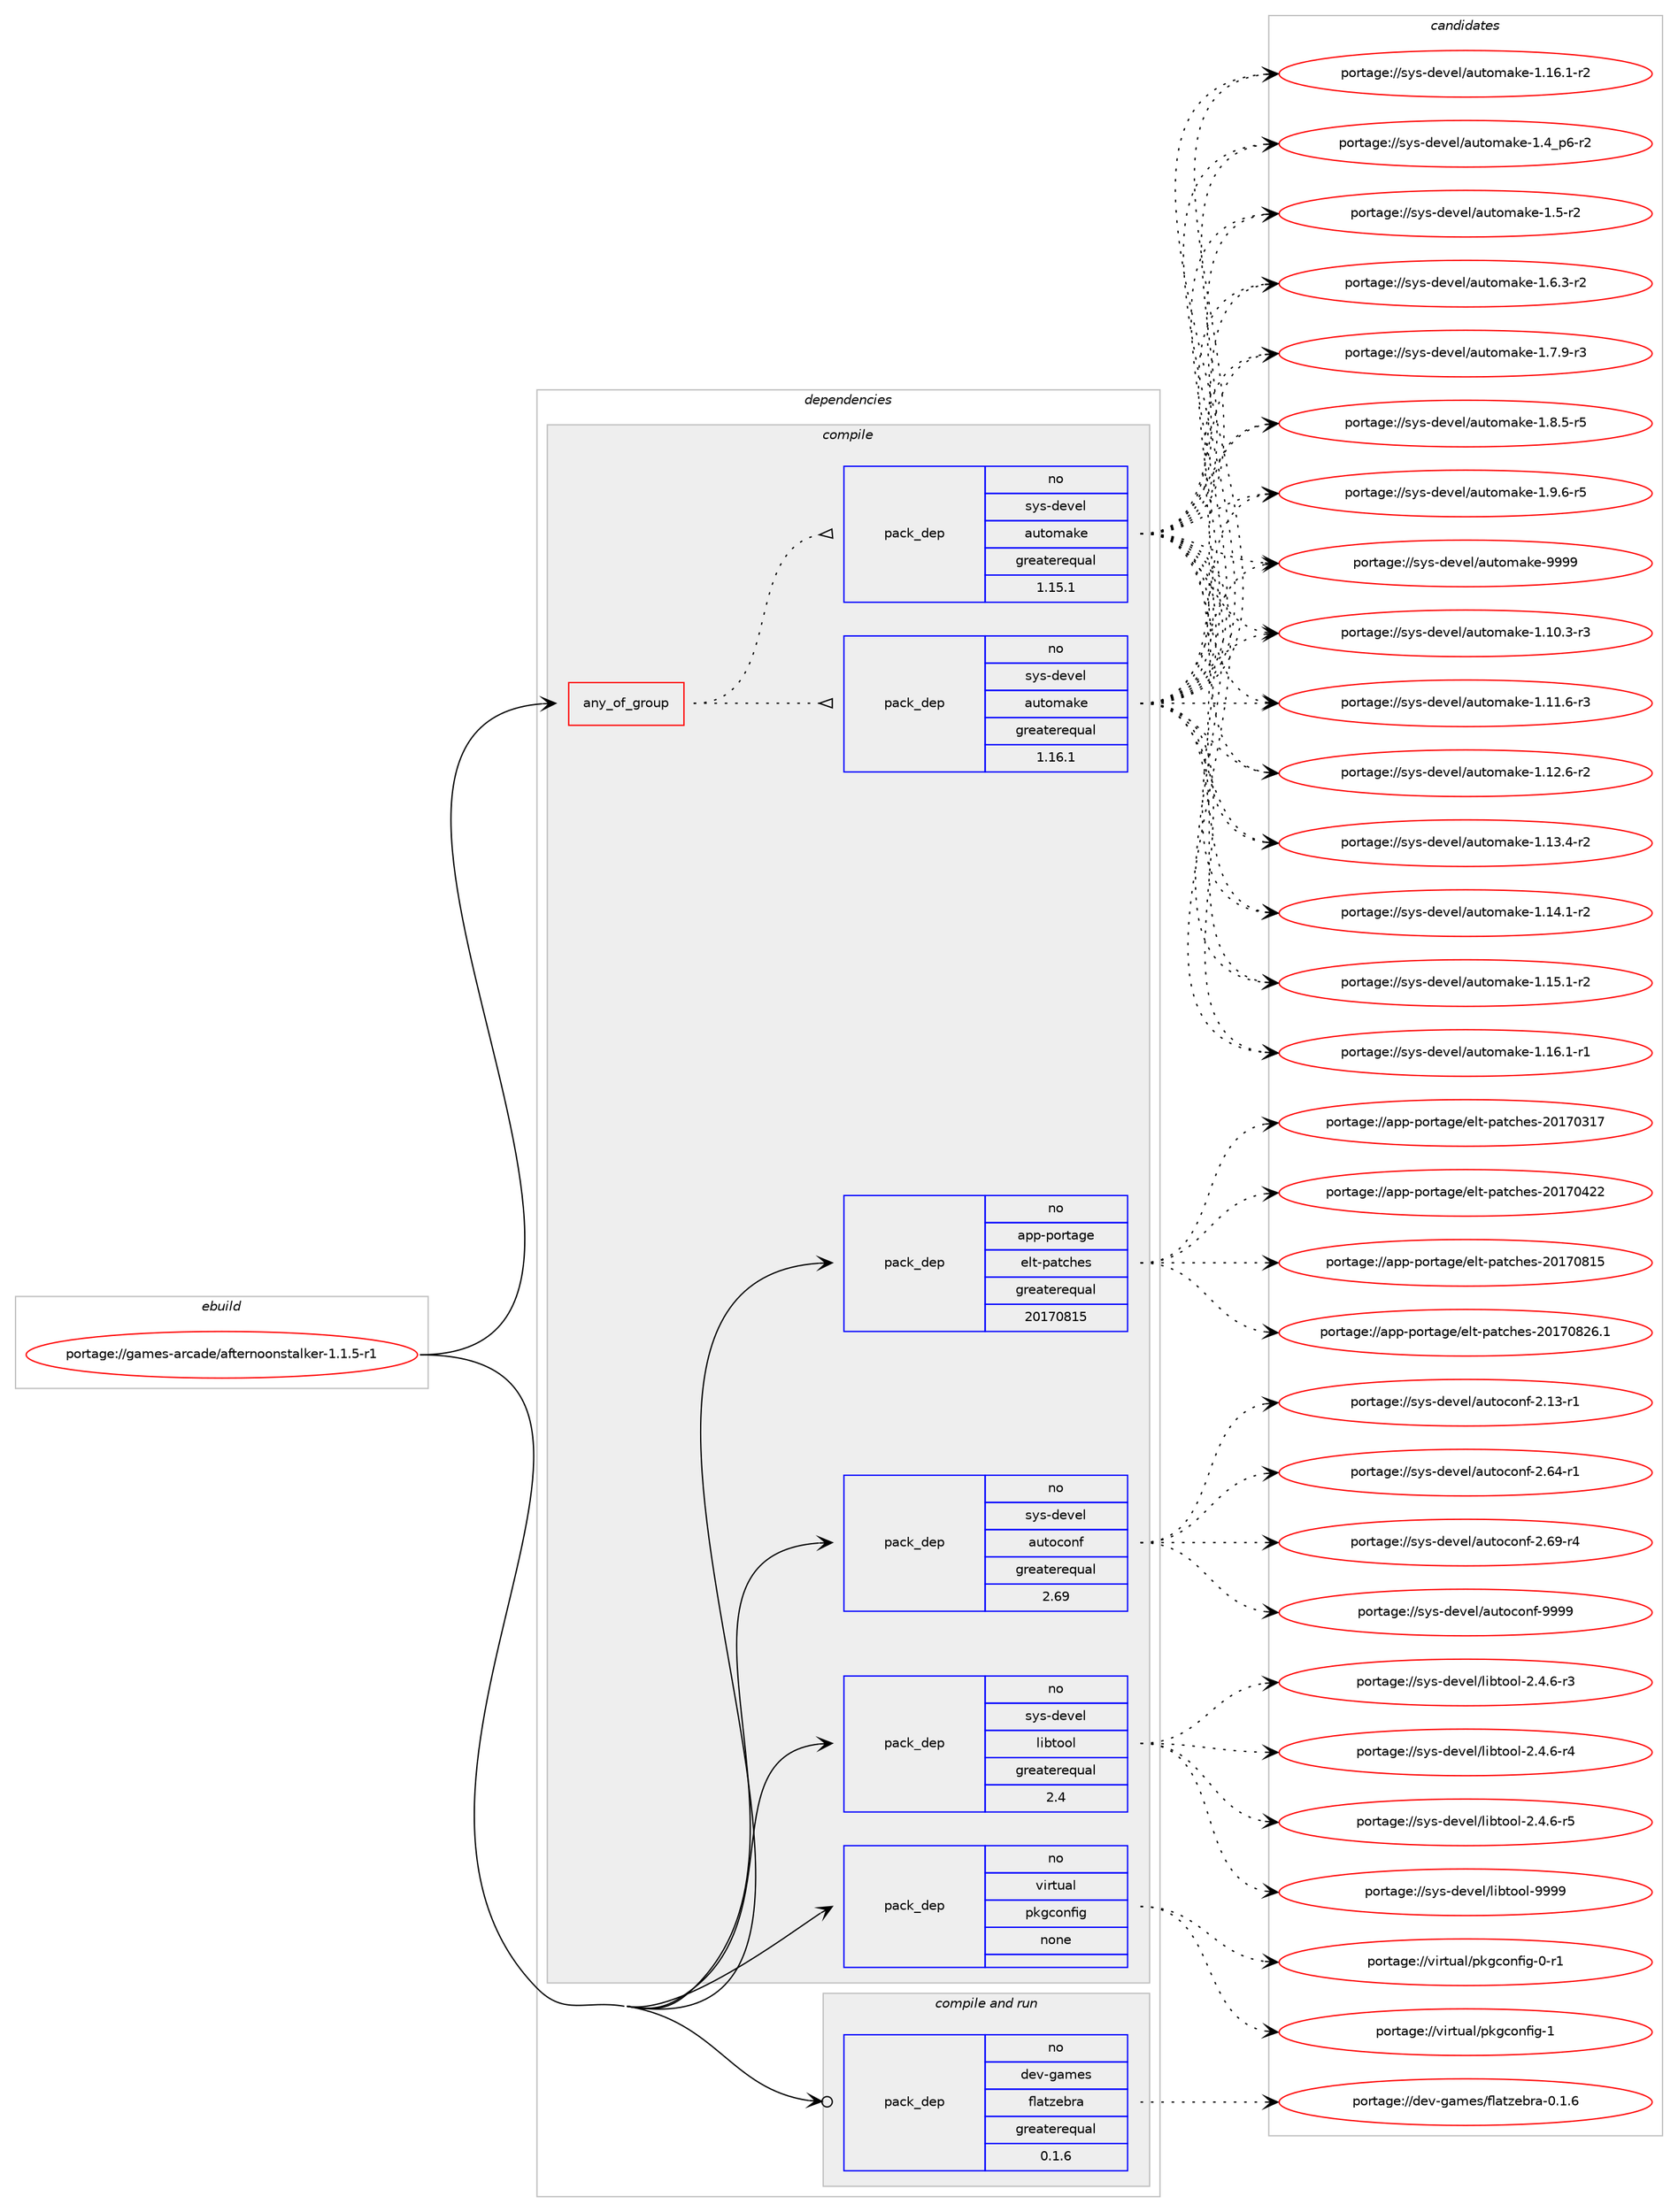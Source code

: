 digraph prolog {

# *************
# Graph options
# *************

newrank=true;
concentrate=true;
compound=true;
graph [rankdir=LR,fontname=Helvetica,fontsize=10,ranksep=1.5];#, ranksep=2.5, nodesep=0.2];
edge  [arrowhead=vee];
node  [fontname=Helvetica,fontsize=10];

# **********
# The ebuild
# **********

subgraph cluster_leftcol {
color=gray;
rank=same;
label=<<i>ebuild</i>>;
id [label="portage://games-arcade/afternoonstalker-1.1.5-r1", color=red, width=4, href="../games-arcade/afternoonstalker-1.1.5-r1.svg"];
}

# ****************
# The dependencies
# ****************

subgraph cluster_midcol {
color=gray;
label=<<i>dependencies</i>>;
subgraph cluster_compile {
fillcolor="#eeeeee";
style=filled;
label=<<i>compile</i>>;
subgraph any3698 {
dependency269538 [label=<<TABLE BORDER="0" CELLBORDER="1" CELLSPACING="0" CELLPADDING="4"><TR><TD CELLPADDING="10">any_of_group</TD></TR></TABLE>>, shape=none, color=red];subgraph pack193095 {
dependency269539 [label=<<TABLE BORDER="0" CELLBORDER="1" CELLSPACING="0" CELLPADDING="4" WIDTH="220"><TR><TD ROWSPAN="6" CELLPADDING="30">pack_dep</TD></TR><TR><TD WIDTH="110">no</TD></TR><TR><TD>sys-devel</TD></TR><TR><TD>automake</TD></TR><TR><TD>greaterequal</TD></TR><TR><TD>1.16.1</TD></TR></TABLE>>, shape=none, color=blue];
}
dependency269538:e -> dependency269539:w [weight=20,style="dotted",arrowhead="oinv"];
subgraph pack193096 {
dependency269540 [label=<<TABLE BORDER="0" CELLBORDER="1" CELLSPACING="0" CELLPADDING="4" WIDTH="220"><TR><TD ROWSPAN="6" CELLPADDING="30">pack_dep</TD></TR><TR><TD WIDTH="110">no</TD></TR><TR><TD>sys-devel</TD></TR><TR><TD>automake</TD></TR><TR><TD>greaterequal</TD></TR><TR><TD>1.15.1</TD></TR></TABLE>>, shape=none, color=blue];
}
dependency269538:e -> dependency269540:w [weight=20,style="dotted",arrowhead="oinv"];
}
id:e -> dependency269538:w [weight=20,style="solid",arrowhead="vee"];
subgraph pack193097 {
dependency269541 [label=<<TABLE BORDER="0" CELLBORDER="1" CELLSPACING="0" CELLPADDING="4" WIDTH="220"><TR><TD ROWSPAN="6" CELLPADDING="30">pack_dep</TD></TR><TR><TD WIDTH="110">no</TD></TR><TR><TD>app-portage</TD></TR><TR><TD>elt-patches</TD></TR><TR><TD>greaterequal</TD></TR><TR><TD>20170815</TD></TR></TABLE>>, shape=none, color=blue];
}
id:e -> dependency269541:w [weight=20,style="solid",arrowhead="vee"];
subgraph pack193098 {
dependency269542 [label=<<TABLE BORDER="0" CELLBORDER="1" CELLSPACING="0" CELLPADDING="4" WIDTH="220"><TR><TD ROWSPAN="6" CELLPADDING="30">pack_dep</TD></TR><TR><TD WIDTH="110">no</TD></TR><TR><TD>sys-devel</TD></TR><TR><TD>autoconf</TD></TR><TR><TD>greaterequal</TD></TR><TR><TD>2.69</TD></TR></TABLE>>, shape=none, color=blue];
}
id:e -> dependency269542:w [weight=20,style="solid",arrowhead="vee"];
subgraph pack193099 {
dependency269543 [label=<<TABLE BORDER="0" CELLBORDER="1" CELLSPACING="0" CELLPADDING="4" WIDTH="220"><TR><TD ROWSPAN="6" CELLPADDING="30">pack_dep</TD></TR><TR><TD WIDTH="110">no</TD></TR><TR><TD>sys-devel</TD></TR><TR><TD>libtool</TD></TR><TR><TD>greaterequal</TD></TR><TR><TD>2.4</TD></TR></TABLE>>, shape=none, color=blue];
}
id:e -> dependency269543:w [weight=20,style="solid",arrowhead="vee"];
subgraph pack193100 {
dependency269544 [label=<<TABLE BORDER="0" CELLBORDER="1" CELLSPACING="0" CELLPADDING="4" WIDTH="220"><TR><TD ROWSPAN="6" CELLPADDING="30">pack_dep</TD></TR><TR><TD WIDTH="110">no</TD></TR><TR><TD>virtual</TD></TR><TR><TD>pkgconfig</TD></TR><TR><TD>none</TD></TR><TR><TD></TD></TR></TABLE>>, shape=none, color=blue];
}
id:e -> dependency269544:w [weight=20,style="solid",arrowhead="vee"];
}
subgraph cluster_compileandrun {
fillcolor="#eeeeee";
style=filled;
label=<<i>compile and run</i>>;
subgraph pack193101 {
dependency269545 [label=<<TABLE BORDER="0" CELLBORDER="1" CELLSPACING="0" CELLPADDING="4" WIDTH="220"><TR><TD ROWSPAN="6" CELLPADDING="30">pack_dep</TD></TR><TR><TD WIDTH="110">no</TD></TR><TR><TD>dev-games</TD></TR><TR><TD>flatzebra</TD></TR><TR><TD>greaterequal</TD></TR><TR><TD>0.1.6</TD></TR></TABLE>>, shape=none, color=blue];
}
id:e -> dependency269545:w [weight=20,style="solid",arrowhead="odotvee"];
}
subgraph cluster_run {
fillcolor="#eeeeee";
style=filled;
label=<<i>run</i>>;
}
}

# **************
# The candidates
# **************

subgraph cluster_choices {
rank=same;
color=gray;
label=<<i>candidates</i>>;

subgraph choice193095 {
color=black;
nodesep=1;
choiceportage11512111545100101118101108479711711611110997107101454946494846514511451 [label="portage://sys-devel/automake-1.10.3-r3", color=red, width=4,href="../sys-devel/automake-1.10.3-r3.svg"];
choiceportage11512111545100101118101108479711711611110997107101454946494946544511451 [label="portage://sys-devel/automake-1.11.6-r3", color=red, width=4,href="../sys-devel/automake-1.11.6-r3.svg"];
choiceportage11512111545100101118101108479711711611110997107101454946495046544511450 [label="portage://sys-devel/automake-1.12.6-r2", color=red, width=4,href="../sys-devel/automake-1.12.6-r2.svg"];
choiceportage11512111545100101118101108479711711611110997107101454946495146524511450 [label="portage://sys-devel/automake-1.13.4-r2", color=red, width=4,href="../sys-devel/automake-1.13.4-r2.svg"];
choiceportage11512111545100101118101108479711711611110997107101454946495246494511450 [label="portage://sys-devel/automake-1.14.1-r2", color=red, width=4,href="../sys-devel/automake-1.14.1-r2.svg"];
choiceportage11512111545100101118101108479711711611110997107101454946495346494511450 [label="portage://sys-devel/automake-1.15.1-r2", color=red, width=4,href="../sys-devel/automake-1.15.1-r2.svg"];
choiceportage11512111545100101118101108479711711611110997107101454946495446494511449 [label="portage://sys-devel/automake-1.16.1-r1", color=red, width=4,href="../sys-devel/automake-1.16.1-r1.svg"];
choiceportage11512111545100101118101108479711711611110997107101454946495446494511450 [label="portage://sys-devel/automake-1.16.1-r2", color=red, width=4,href="../sys-devel/automake-1.16.1-r2.svg"];
choiceportage115121115451001011181011084797117116111109971071014549465295112544511450 [label="portage://sys-devel/automake-1.4_p6-r2", color=red, width=4,href="../sys-devel/automake-1.4_p6-r2.svg"];
choiceportage11512111545100101118101108479711711611110997107101454946534511450 [label="portage://sys-devel/automake-1.5-r2", color=red, width=4,href="../sys-devel/automake-1.5-r2.svg"];
choiceportage115121115451001011181011084797117116111109971071014549465446514511450 [label="portage://sys-devel/automake-1.6.3-r2", color=red, width=4,href="../sys-devel/automake-1.6.3-r2.svg"];
choiceportage115121115451001011181011084797117116111109971071014549465546574511451 [label="portage://sys-devel/automake-1.7.9-r3", color=red, width=4,href="../sys-devel/automake-1.7.9-r3.svg"];
choiceportage115121115451001011181011084797117116111109971071014549465646534511453 [label="portage://sys-devel/automake-1.8.5-r5", color=red, width=4,href="../sys-devel/automake-1.8.5-r5.svg"];
choiceportage115121115451001011181011084797117116111109971071014549465746544511453 [label="portage://sys-devel/automake-1.9.6-r5", color=red, width=4,href="../sys-devel/automake-1.9.6-r5.svg"];
choiceportage115121115451001011181011084797117116111109971071014557575757 [label="portage://sys-devel/automake-9999", color=red, width=4,href="../sys-devel/automake-9999.svg"];
dependency269539:e -> choiceportage11512111545100101118101108479711711611110997107101454946494846514511451:w [style=dotted,weight="100"];
dependency269539:e -> choiceportage11512111545100101118101108479711711611110997107101454946494946544511451:w [style=dotted,weight="100"];
dependency269539:e -> choiceportage11512111545100101118101108479711711611110997107101454946495046544511450:w [style=dotted,weight="100"];
dependency269539:e -> choiceportage11512111545100101118101108479711711611110997107101454946495146524511450:w [style=dotted,weight="100"];
dependency269539:e -> choiceportage11512111545100101118101108479711711611110997107101454946495246494511450:w [style=dotted,weight="100"];
dependency269539:e -> choiceportage11512111545100101118101108479711711611110997107101454946495346494511450:w [style=dotted,weight="100"];
dependency269539:e -> choiceportage11512111545100101118101108479711711611110997107101454946495446494511449:w [style=dotted,weight="100"];
dependency269539:e -> choiceportage11512111545100101118101108479711711611110997107101454946495446494511450:w [style=dotted,weight="100"];
dependency269539:e -> choiceportage115121115451001011181011084797117116111109971071014549465295112544511450:w [style=dotted,weight="100"];
dependency269539:e -> choiceportage11512111545100101118101108479711711611110997107101454946534511450:w [style=dotted,weight="100"];
dependency269539:e -> choiceportage115121115451001011181011084797117116111109971071014549465446514511450:w [style=dotted,weight="100"];
dependency269539:e -> choiceportage115121115451001011181011084797117116111109971071014549465546574511451:w [style=dotted,weight="100"];
dependency269539:e -> choiceportage115121115451001011181011084797117116111109971071014549465646534511453:w [style=dotted,weight="100"];
dependency269539:e -> choiceportage115121115451001011181011084797117116111109971071014549465746544511453:w [style=dotted,weight="100"];
dependency269539:e -> choiceportage115121115451001011181011084797117116111109971071014557575757:w [style=dotted,weight="100"];
}
subgraph choice193096 {
color=black;
nodesep=1;
choiceportage11512111545100101118101108479711711611110997107101454946494846514511451 [label="portage://sys-devel/automake-1.10.3-r3", color=red, width=4,href="../sys-devel/automake-1.10.3-r3.svg"];
choiceportage11512111545100101118101108479711711611110997107101454946494946544511451 [label="portage://sys-devel/automake-1.11.6-r3", color=red, width=4,href="../sys-devel/automake-1.11.6-r3.svg"];
choiceportage11512111545100101118101108479711711611110997107101454946495046544511450 [label="portage://sys-devel/automake-1.12.6-r2", color=red, width=4,href="../sys-devel/automake-1.12.6-r2.svg"];
choiceportage11512111545100101118101108479711711611110997107101454946495146524511450 [label="portage://sys-devel/automake-1.13.4-r2", color=red, width=4,href="../sys-devel/automake-1.13.4-r2.svg"];
choiceportage11512111545100101118101108479711711611110997107101454946495246494511450 [label="portage://sys-devel/automake-1.14.1-r2", color=red, width=4,href="../sys-devel/automake-1.14.1-r2.svg"];
choiceportage11512111545100101118101108479711711611110997107101454946495346494511450 [label="portage://sys-devel/automake-1.15.1-r2", color=red, width=4,href="../sys-devel/automake-1.15.1-r2.svg"];
choiceportage11512111545100101118101108479711711611110997107101454946495446494511449 [label="portage://sys-devel/automake-1.16.1-r1", color=red, width=4,href="../sys-devel/automake-1.16.1-r1.svg"];
choiceportage11512111545100101118101108479711711611110997107101454946495446494511450 [label="portage://sys-devel/automake-1.16.1-r2", color=red, width=4,href="../sys-devel/automake-1.16.1-r2.svg"];
choiceportage115121115451001011181011084797117116111109971071014549465295112544511450 [label="portage://sys-devel/automake-1.4_p6-r2", color=red, width=4,href="../sys-devel/automake-1.4_p6-r2.svg"];
choiceportage11512111545100101118101108479711711611110997107101454946534511450 [label="portage://sys-devel/automake-1.5-r2", color=red, width=4,href="../sys-devel/automake-1.5-r2.svg"];
choiceportage115121115451001011181011084797117116111109971071014549465446514511450 [label="portage://sys-devel/automake-1.6.3-r2", color=red, width=4,href="../sys-devel/automake-1.6.3-r2.svg"];
choiceportage115121115451001011181011084797117116111109971071014549465546574511451 [label="portage://sys-devel/automake-1.7.9-r3", color=red, width=4,href="../sys-devel/automake-1.7.9-r3.svg"];
choiceportage115121115451001011181011084797117116111109971071014549465646534511453 [label="portage://sys-devel/automake-1.8.5-r5", color=red, width=4,href="../sys-devel/automake-1.8.5-r5.svg"];
choiceportage115121115451001011181011084797117116111109971071014549465746544511453 [label="portage://sys-devel/automake-1.9.6-r5", color=red, width=4,href="../sys-devel/automake-1.9.6-r5.svg"];
choiceportage115121115451001011181011084797117116111109971071014557575757 [label="portage://sys-devel/automake-9999", color=red, width=4,href="../sys-devel/automake-9999.svg"];
dependency269540:e -> choiceportage11512111545100101118101108479711711611110997107101454946494846514511451:w [style=dotted,weight="100"];
dependency269540:e -> choiceportage11512111545100101118101108479711711611110997107101454946494946544511451:w [style=dotted,weight="100"];
dependency269540:e -> choiceportage11512111545100101118101108479711711611110997107101454946495046544511450:w [style=dotted,weight="100"];
dependency269540:e -> choiceportage11512111545100101118101108479711711611110997107101454946495146524511450:w [style=dotted,weight="100"];
dependency269540:e -> choiceportage11512111545100101118101108479711711611110997107101454946495246494511450:w [style=dotted,weight="100"];
dependency269540:e -> choiceportage11512111545100101118101108479711711611110997107101454946495346494511450:w [style=dotted,weight="100"];
dependency269540:e -> choiceportage11512111545100101118101108479711711611110997107101454946495446494511449:w [style=dotted,weight="100"];
dependency269540:e -> choiceportage11512111545100101118101108479711711611110997107101454946495446494511450:w [style=dotted,weight="100"];
dependency269540:e -> choiceportage115121115451001011181011084797117116111109971071014549465295112544511450:w [style=dotted,weight="100"];
dependency269540:e -> choiceportage11512111545100101118101108479711711611110997107101454946534511450:w [style=dotted,weight="100"];
dependency269540:e -> choiceportage115121115451001011181011084797117116111109971071014549465446514511450:w [style=dotted,weight="100"];
dependency269540:e -> choiceportage115121115451001011181011084797117116111109971071014549465546574511451:w [style=dotted,weight="100"];
dependency269540:e -> choiceportage115121115451001011181011084797117116111109971071014549465646534511453:w [style=dotted,weight="100"];
dependency269540:e -> choiceportage115121115451001011181011084797117116111109971071014549465746544511453:w [style=dotted,weight="100"];
dependency269540:e -> choiceportage115121115451001011181011084797117116111109971071014557575757:w [style=dotted,weight="100"];
}
subgraph choice193097 {
color=black;
nodesep=1;
choiceportage97112112451121111141169710310147101108116451129711699104101115455048495548514955 [label="portage://app-portage/elt-patches-20170317", color=red, width=4,href="../app-portage/elt-patches-20170317.svg"];
choiceportage97112112451121111141169710310147101108116451129711699104101115455048495548525050 [label="portage://app-portage/elt-patches-20170422", color=red, width=4,href="../app-portage/elt-patches-20170422.svg"];
choiceportage97112112451121111141169710310147101108116451129711699104101115455048495548564953 [label="portage://app-portage/elt-patches-20170815", color=red, width=4,href="../app-portage/elt-patches-20170815.svg"];
choiceportage971121124511211111411697103101471011081164511297116991041011154550484955485650544649 [label="portage://app-portage/elt-patches-20170826.1", color=red, width=4,href="../app-portage/elt-patches-20170826.1.svg"];
dependency269541:e -> choiceportage97112112451121111141169710310147101108116451129711699104101115455048495548514955:w [style=dotted,weight="100"];
dependency269541:e -> choiceportage97112112451121111141169710310147101108116451129711699104101115455048495548525050:w [style=dotted,weight="100"];
dependency269541:e -> choiceportage97112112451121111141169710310147101108116451129711699104101115455048495548564953:w [style=dotted,weight="100"];
dependency269541:e -> choiceportage971121124511211111411697103101471011081164511297116991041011154550484955485650544649:w [style=dotted,weight="100"];
}
subgraph choice193098 {
color=black;
nodesep=1;
choiceportage1151211154510010111810110847971171161119911111010245504649514511449 [label="portage://sys-devel/autoconf-2.13-r1", color=red, width=4,href="../sys-devel/autoconf-2.13-r1.svg"];
choiceportage1151211154510010111810110847971171161119911111010245504654524511449 [label="portage://sys-devel/autoconf-2.64-r1", color=red, width=4,href="../sys-devel/autoconf-2.64-r1.svg"];
choiceportage1151211154510010111810110847971171161119911111010245504654574511452 [label="portage://sys-devel/autoconf-2.69-r4", color=red, width=4,href="../sys-devel/autoconf-2.69-r4.svg"];
choiceportage115121115451001011181011084797117116111991111101024557575757 [label="portage://sys-devel/autoconf-9999", color=red, width=4,href="../sys-devel/autoconf-9999.svg"];
dependency269542:e -> choiceportage1151211154510010111810110847971171161119911111010245504649514511449:w [style=dotted,weight="100"];
dependency269542:e -> choiceportage1151211154510010111810110847971171161119911111010245504654524511449:w [style=dotted,weight="100"];
dependency269542:e -> choiceportage1151211154510010111810110847971171161119911111010245504654574511452:w [style=dotted,weight="100"];
dependency269542:e -> choiceportage115121115451001011181011084797117116111991111101024557575757:w [style=dotted,weight="100"];
}
subgraph choice193099 {
color=black;
nodesep=1;
choiceportage1151211154510010111810110847108105981161111111084550465246544511451 [label="portage://sys-devel/libtool-2.4.6-r3", color=red, width=4,href="../sys-devel/libtool-2.4.6-r3.svg"];
choiceportage1151211154510010111810110847108105981161111111084550465246544511452 [label="portage://sys-devel/libtool-2.4.6-r4", color=red, width=4,href="../sys-devel/libtool-2.4.6-r4.svg"];
choiceportage1151211154510010111810110847108105981161111111084550465246544511453 [label="portage://sys-devel/libtool-2.4.6-r5", color=red, width=4,href="../sys-devel/libtool-2.4.6-r5.svg"];
choiceportage1151211154510010111810110847108105981161111111084557575757 [label="portage://sys-devel/libtool-9999", color=red, width=4,href="../sys-devel/libtool-9999.svg"];
dependency269543:e -> choiceportage1151211154510010111810110847108105981161111111084550465246544511451:w [style=dotted,weight="100"];
dependency269543:e -> choiceportage1151211154510010111810110847108105981161111111084550465246544511452:w [style=dotted,weight="100"];
dependency269543:e -> choiceportage1151211154510010111810110847108105981161111111084550465246544511453:w [style=dotted,weight="100"];
dependency269543:e -> choiceportage1151211154510010111810110847108105981161111111084557575757:w [style=dotted,weight="100"];
}
subgraph choice193100 {
color=black;
nodesep=1;
choiceportage11810511411611797108471121071039911111010210510345484511449 [label="portage://virtual/pkgconfig-0-r1", color=red, width=4,href="../virtual/pkgconfig-0-r1.svg"];
choiceportage1181051141161179710847112107103991111101021051034549 [label="portage://virtual/pkgconfig-1", color=red, width=4,href="../virtual/pkgconfig-1.svg"];
dependency269544:e -> choiceportage11810511411611797108471121071039911111010210510345484511449:w [style=dotted,weight="100"];
dependency269544:e -> choiceportage1181051141161179710847112107103991111101021051034549:w [style=dotted,weight="100"];
}
subgraph choice193101 {
color=black;
nodesep=1;
choiceportage100101118451039710910111547102108971161221019811497454846494654 [label="portage://dev-games/flatzebra-0.1.6", color=red, width=4,href="../dev-games/flatzebra-0.1.6.svg"];
dependency269545:e -> choiceportage100101118451039710910111547102108971161221019811497454846494654:w [style=dotted,weight="100"];
}
}

}
